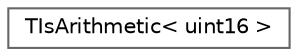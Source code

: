 digraph "Graphical Class Hierarchy"
{
 // INTERACTIVE_SVG=YES
 // LATEX_PDF_SIZE
  bgcolor="transparent";
  edge [fontname=Helvetica,fontsize=10,labelfontname=Helvetica,labelfontsize=10];
  node [fontname=Helvetica,fontsize=10,shape=box,height=0.2,width=0.4];
  rankdir="LR";
  Node0 [id="Node000000",label="TIsArithmetic\< uint16 \>",height=0.2,width=0.4,color="grey40", fillcolor="white", style="filled",URL="$d5/de9/structTIsArithmetic_3_01uint16_01_4.html",tooltip=" "];
}
